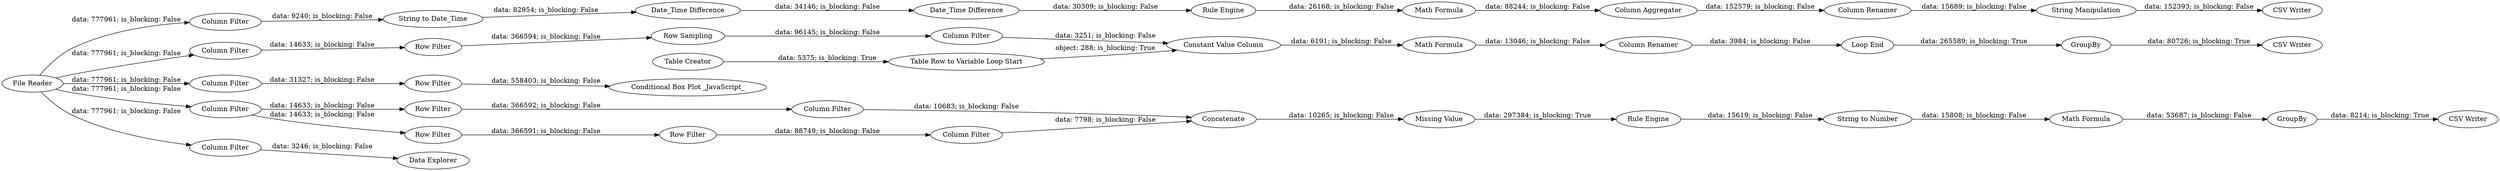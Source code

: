 digraph {
	"7578291039491706503_29" [label="Column Aggregator"]
	"-3414512369754396991_50" [label="Column Filter"]
	"6616398641824319301_1" [label="File Reader"]
	"7816568609317774762_40" [label="Missing Value"]
	"-3414512369754396991_46" [label="Column Filter"]
	"7578291039491706503_24" [label="Column Filter"]
	"7816568609317774762_44" [label=GroupBy]
	"7816568609317774762_37" [label="Column Filter"]
	"7816568609317774762_33" [label="Column Filter"]
	"-3414512369754396991_56" [label=GroupBy]
	"-3414512369754396991_58" [label="CSV Writer"]
	"7578291039491706503_31" [label="String Manipulation"]
	"7816568609317774762_34" [label="Row Filter"]
	"7816568609317774762_36" [label="Row Filter"]
	"7816568609317774762_43" [label="String to Number"]
	"7578291039491706503_27" [label="Date_Time Difference"]
	"7578291039491706503_30" [label="Column Renamer"]
	"-3414512369754396991_51" [label="Table Row to Variable Loop Start"]
	"-3414512369754396991_48" [label="Row Sampling"]
	"7578291039491706503_7" [label="Math Formula"]
	"6616398641824319301_4" [label="Data Explorer"]
	"-3414512369754396991_49" [label="Table Creator"]
	"6616398641824319301_22" [label="Column Filter"]
	"-3414512369754396991_54" [label="Column Renamer"]
	"7816568609317774762_45" [label="CSV Writer"]
	"7578291039491706503_25" [label="String to Date_Time"]
	"6616398641824319301_23" [label="Row Filter"]
	"-3414512369754396991_52" [label="Constant Value Column"]
	"7578291039491706503_32" [label="CSV Writer"]
	"6616398641824319301_5" [label="Conditional Box Plot _JavaScript_"]
	"7816568609317774762_39" [label="Row Filter"]
	"7816568609317774762_41" [label="Rule Engine"]
	"7816568609317774762_38" [label=Concatenate]
	"7816568609317774762_42" [label="Math Formula"]
	"-3414512369754396991_53" [label="Math Formula"]
	"-3414512369754396991_47" [label="Row Filter"]
	"7816568609317774762_35" [label="Column Filter"]
	"-3414512369754396991_55" [label="Loop End"]
	"6616398641824319301_21" [label="Column Filter"]
	"7578291039491706503_28" [label="Rule Engine"]
	"7578291039491706503_26" [label="Date_Time Difference"]
	"7578291039491706503_24" -> "7578291039491706503_25" [label="data: 9240; is_blocking: False"]
	"7816568609317774762_33" -> "7816568609317774762_34" [label="data: 14633; is_blocking: False"]
	"7816568609317774762_40" -> "7816568609317774762_41" [label="data: 297384; is_blocking: True"]
	"7816568609317774762_33" -> "7816568609317774762_36" [label="data: 14633; is_blocking: False"]
	"-3414512369754396991_50" -> "-3414512369754396991_52" [label="data: 3251; is_blocking: False"]
	"7578291039491706503_30" -> "7578291039491706503_31" [label="data: 15689; is_blocking: False"]
	"7816568609317774762_38" -> "7816568609317774762_40" [label="data: 10265; is_blocking: False"]
	"-3414512369754396991_52" -> "-3414512369754396991_53" [label="data: 6191; is_blocking: False"]
	"7578291039491706503_31" -> "7578291039491706503_32" [label="data: 152393; is_blocking: False"]
	"-3414512369754396991_56" -> "-3414512369754396991_58" [label="data: 80726; is_blocking: True"]
	"6616398641824319301_1" -> "6616398641824319301_22" [label="data: 777961; is_blocking: False"]
	"-3414512369754396991_51" -> "-3414512369754396991_52" [label="object: 288; is_blocking: True"]
	"-3414512369754396991_49" -> "-3414512369754396991_51" [label="data: 5375; is_blocking: True"]
	"-3414512369754396991_53" -> "-3414512369754396991_54" [label="data: 13046; is_blocking: False"]
	"7816568609317774762_37" -> "7816568609317774762_38" [label="data: 7798; is_blocking: False"]
	"6616398641824319301_22" -> "6616398641824319301_23" [label="data: 31327; is_blocking: False"]
	"6616398641824319301_1" -> "7816568609317774762_33" [label="data: 777961; is_blocking: False"]
	"-3414512369754396991_54" -> "-3414512369754396991_55" [label="data: 3984; is_blocking: False"]
	"7816568609317774762_35" -> "7816568609317774762_38" [label="data: 10683; is_blocking: False"]
	"7578291039491706503_25" -> "7578291039491706503_26" [label="data: 82954; is_blocking: False"]
	"7816568609317774762_34" -> "7816568609317774762_35" [label="data: 366592; is_blocking: False"]
	"7578291039491706503_29" -> "7578291039491706503_30" [label="data: 152579; is_blocking: False"]
	"-3414512369754396991_46" -> "-3414512369754396991_47" [label="data: 14633; is_blocking: False"]
	"7578291039491706503_28" -> "7578291039491706503_7" [label="data: 26168; is_blocking: False"]
	"6616398641824319301_1" -> "7578291039491706503_24" [label="data: 777961; is_blocking: False"]
	"6616398641824319301_21" -> "6616398641824319301_4" [label="data: 3246; is_blocking: False"]
	"7578291039491706503_7" -> "7578291039491706503_29" [label="data: 88244; is_blocking: False"]
	"6616398641824319301_23" -> "6616398641824319301_5" [label="data: 558403; is_blocking: False"]
	"7816568609317774762_39" -> "7816568609317774762_37" [label="data: 88749; is_blocking: False"]
	"7816568609317774762_42" -> "7816568609317774762_44" [label="data: 53687; is_blocking: False"]
	"7816568609317774762_44" -> "7816568609317774762_45" [label="data: 8214; is_blocking: True"]
	"6616398641824319301_1" -> "6616398641824319301_21" [label="data: 777961; is_blocking: False"]
	"7816568609317774762_36" -> "7816568609317774762_39" [label="data: 366591; is_blocking: False"]
	"-3414512369754396991_55" -> "-3414512369754396991_56" [label="data: 265589; is_blocking: True"]
	"7816568609317774762_43" -> "7816568609317774762_42" [label="data: 15808; is_blocking: False"]
	"7578291039491706503_27" -> "7578291039491706503_28" [label="data: 30309; is_blocking: False"]
	"7816568609317774762_41" -> "7816568609317774762_43" [label="data: 15619; is_blocking: False"]
	"-3414512369754396991_47" -> "-3414512369754396991_48" [label="data: 366594; is_blocking: False"]
	"6616398641824319301_1" -> "-3414512369754396991_46" [label="data: 777961; is_blocking: False"]
	"7578291039491706503_26" -> "7578291039491706503_27" [label="data: 34146; is_blocking: False"]
	"-3414512369754396991_48" -> "-3414512369754396991_50" [label="data: 96145; is_blocking: False"]
	rankdir=LR
}
